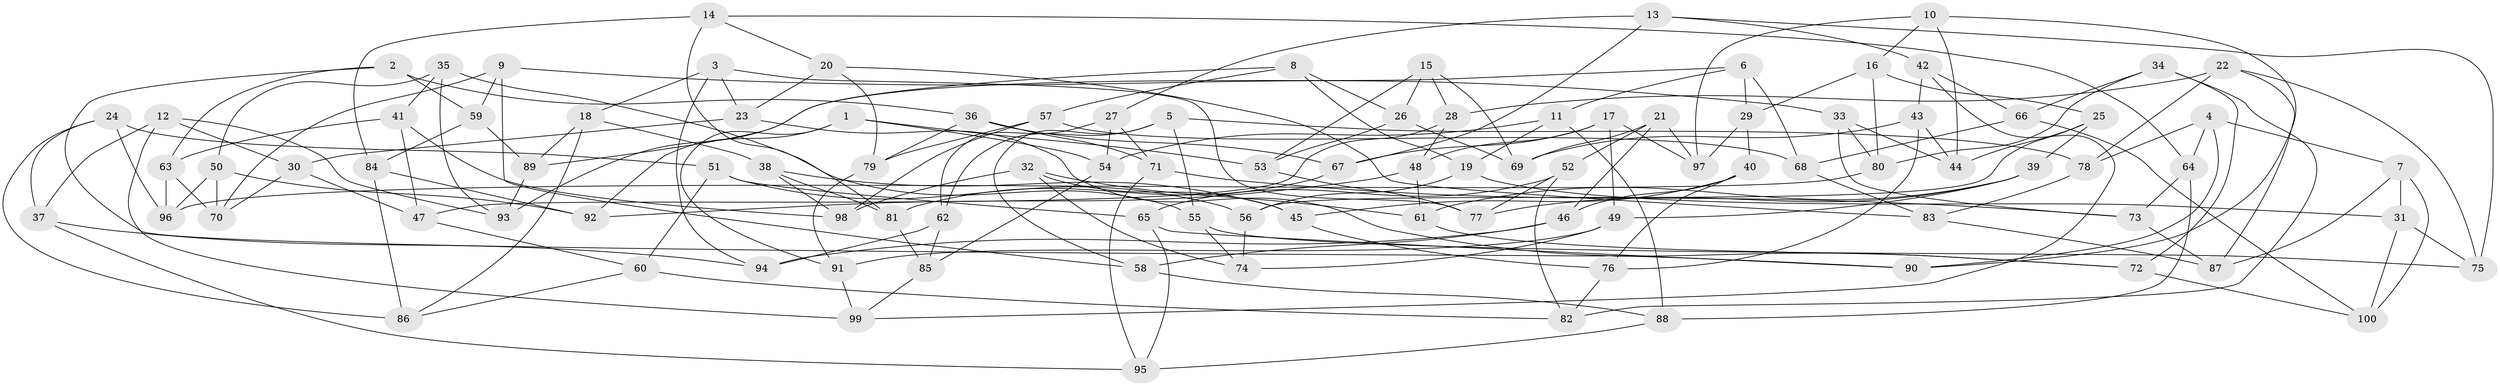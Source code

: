// Generated by graph-tools (version 1.1) at 2025/39/02/21/25 10:39:01]
// undirected, 100 vertices, 200 edges
graph export_dot {
graph [start="1"]
  node [color=gray90,style=filled];
  1;
  2;
  3;
  4;
  5;
  6;
  7;
  8;
  9;
  10;
  11;
  12;
  13;
  14;
  15;
  16;
  17;
  18;
  19;
  20;
  21;
  22;
  23;
  24;
  25;
  26;
  27;
  28;
  29;
  30;
  31;
  32;
  33;
  34;
  35;
  36;
  37;
  38;
  39;
  40;
  41;
  42;
  43;
  44;
  45;
  46;
  47;
  48;
  49;
  50;
  51;
  52;
  53;
  54;
  55;
  56;
  57;
  58;
  59;
  60;
  61;
  62;
  63;
  64;
  65;
  66;
  67;
  68;
  69;
  70;
  71;
  72;
  73;
  74;
  75;
  76;
  77;
  78;
  79;
  80;
  81;
  82;
  83;
  84;
  85;
  86;
  87;
  88;
  89;
  90;
  91;
  92;
  93;
  94;
  95;
  96;
  97;
  98;
  99;
  100;
  1 -- 53;
  1 -- 92;
  1 -- 54;
  1 -- 91;
  2 -- 59;
  2 -- 36;
  2 -- 90;
  2 -- 63;
  3 -- 94;
  3 -- 77;
  3 -- 23;
  3 -- 18;
  4 -- 90;
  4 -- 64;
  4 -- 78;
  4 -- 7;
  5 -- 58;
  5 -- 78;
  5 -- 55;
  5 -- 62;
  6 -- 68;
  6 -- 11;
  6 -- 29;
  6 -- 89;
  7 -- 87;
  7 -- 31;
  7 -- 100;
  8 -- 19;
  8 -- 57;
  8 -- 26;
  8 -- 93;
  9 -- 33;
  9 -- 58;
  9 -- 70;
  9 -- 59;
  10 -- 90;
  10 -- 97;
  10 -- 44;
  10 -- 16;
  11 -- 88;
  11 -- 54;
  11 -- 19;
  12 -- 93;
  12 -- 30;
  12 -- 37;
  12 -- 99;
  13 -- 75;
  13 -- 67;
  13 -- 42;
  13 -- 27;
  14 -- 64;
  14 -- 20;
  14 -- 84;
  14 -- 81;
  15 -- 28;
  15 -- 69;
  15 -- 53;
  15 -- 26;
  16 -- 25;
  16 -- 29;
  16 -- 80;
  17 -- 49;
  17 -- 48;
  17 -- 67;
  17 -- 97;
  18 -- 38;
  18 -- 89;
  18 -- 86;
  19 -- 31;
  19 -- 56;
  20 -- 23;
  20 -- 79;
  20 -- 83;
  21 -- 52;
  21 -- 46;
  21 -- 97;
  21 -- 69;
  22 -- 87;
  22 -- 75;
  22 -- 78;
  22 -- 28;
  23 -- 72;
  23 -- 30;
  24 -- 96;
  24 -- 37;
  24 -- 51;
  24 -- 86;
  25 -- 39;
  25 -- 44;
  25 -- 56;
  26 -- 53;
  26 -- 69;
  27 -- 62;
  27 -- 71;
  27 -- 54;
  28 -- 47;
  28 -- 48;
  29 -- 97;
  29 -- 40;
  30 -- 47;
  30 -- 70;
  31 -- 75;
  31 -- 100;
  32 -- 61;
  32 -- 74;
  32 -- 98;
  32 -- 45;
  33 -- 80;
  33 -- 44;
  33 -- 73;
  34 -- 82;
  34 -- 66;
  34 -- 72;
  34 -- 80;
  35 -- 55;
  35 -- 50;
  35 -- 41;
  35 -- 93;
  36 -- 71;
  36 -- 67;
  36 -- 79;
  37 -- 95;
  37 -- 94;
  38 -- 98;
  38 -- 81;
  38 -- 45;
  39 -- 61;
  39 -- 77;
  39 -- 49;
  40 -- 45;
  40 -- 46;
  40 -- 76;
  41 -- 63;
  41 -- 47;
  41 -- 98;
  42 -- 43;
  42 -- 66;
  42 -- 99;
  43 -- 76;
  43 -- 44;
  43 -- 69;
  45 -- 76;
  46 -- 58;
  46 -- 94;
  47 -- 60;
  48 -- 61;
  48 -- 92;
  49 -- 74;
  49 -- 91;
  50 -- 92;
  50 -- 70;
  50 -- 96;
  51 -- 56;
  51 -- 60;
  51 -- 65;
  52 -- 82;
  52 -- 77;
  52 -- 65;
  53 -- 77;
  54 -- 85;
  55 -- 74;
  55 -- 75;
  56 -- 74;
  57 -- 79;
  57 -- 68;
  57 -- 98;
  58 -- 88;
  59 -- 89;
  59 -- 84;
  60 -- 86;
  60 -- 82;
  61 -- 72;
  62 -- 94;
  62 -- 85;
  63 -- 70;
  63 -- 96;
  64 -- 73;
  64 -- 88;
  65 -- 90;
  65 -- 95;
  66 -- 68;
  66 -- 100;
  67 -- 81;
  68 -- 83;
  71 -- 73;
  71 -- 95;
  72 -- 100;
  73 -- 87;
  76 -- 82;
  78 -- 83;
  79 -- 91;
  80 -- 96;
  81 -- 85;
  83 -- 87;
  84 -- 92;
  84 -- 86;
  85 -- 99;
  88 -- 95;
  89 -- 93;
  91 -- 99;
}
